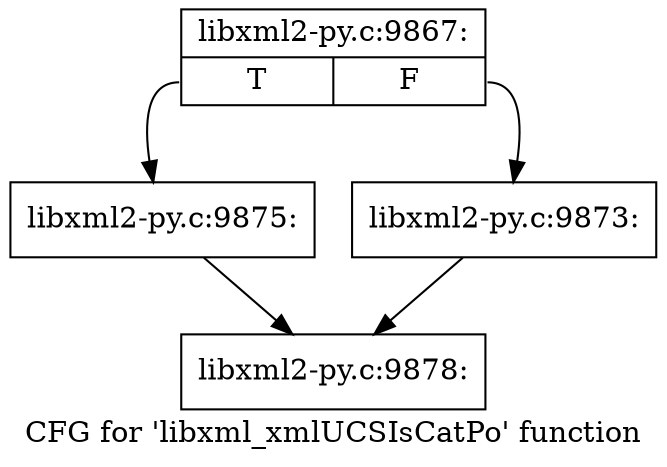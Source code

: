 digraph "CFG for 'libxml_xmlUCSIsCatPo' function" {
	label="CFG for 'libxml_xmlUCSIsCatPo' function";

	Node0x4571db0 [shape=record,label="{libxml2-py.c:9867:|{<s0>T|<s1>F}}"];
	Node0x4571db0:s0 -> Node0x4572de0;
	Node0x4571db0:s1 -> Node0x4572d90;
	Node0x4572d90 [shape=record,label="{libxml2-py.c:9873:}"];
	Node0x4572d90 -> Node0x4571640;
	Node0x4572de0 [shape=record,label="{libxml2-py.c:9875:}"];
	Node0x4572de0 -> Node0x4571640;
	Node0x4571640 [shape=record,label="{libxml2-py.c:9878:}"];
}
